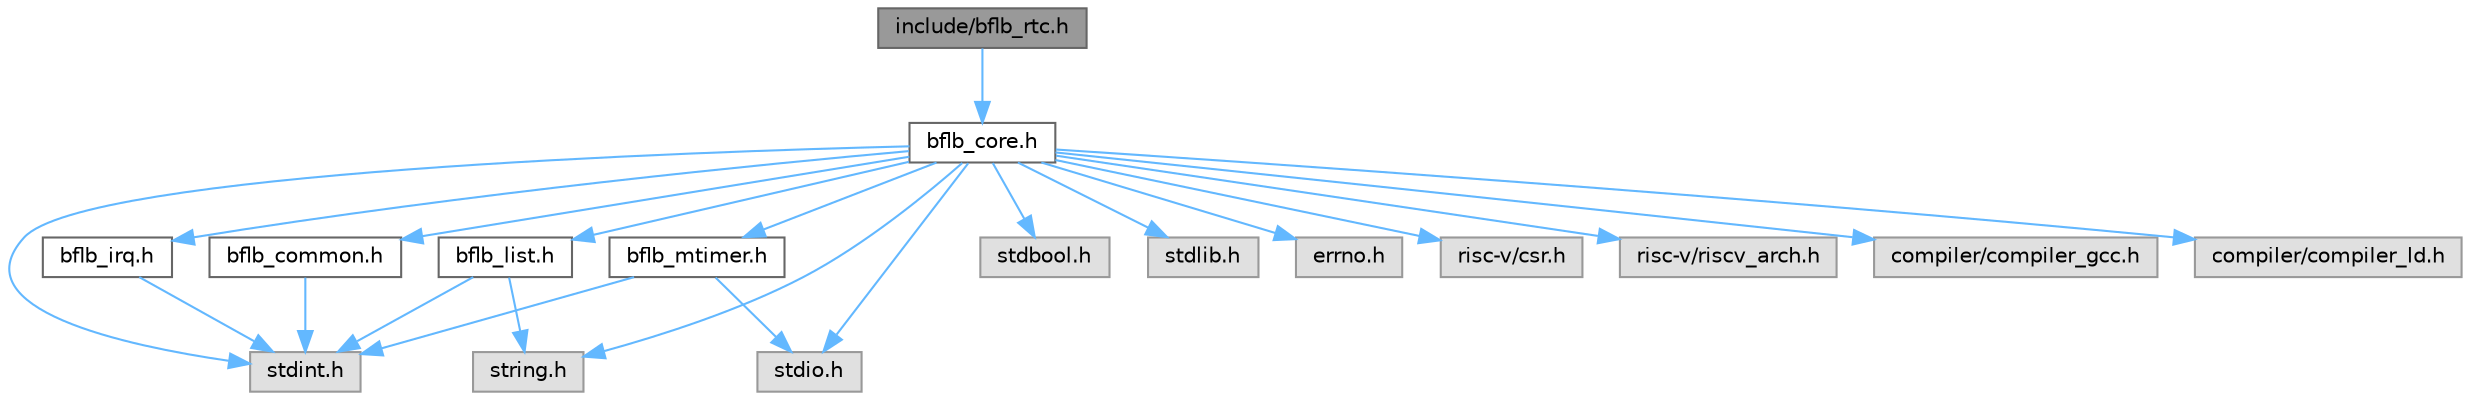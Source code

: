 digraph "include/bflb_rtc.h"
{
 // LATEX_PDF_SIZE
  bgcolor="transparent";
  edge [fontname=Helvetica,fontsize=10,labelfontname=Helvetica,labelfontsize=10];
  node [fontname=Helvetica,fontsize=10,shape=box,height=0.2,width=0.4];
  Node1 [label="include/bflb_rtc.h",height=0.2,width=0.4,color="gray40", fillcolor="grey60", style="filled", fontcolor="black",tooltip=" "];
  Node1 -> Node2 [color="steelblue1",style="solid"];
  Node2 [label="bflb_core.h",height=0.2,width=0.4,color="grey40", fillcolor="white", style="filled",URL="$bflb__core_8h.html",tooltip=" "];
  Node2 -> Node3 [color="steelblue1",style="solid"];
  Node3 [label="stdint.h",height=0.2,width=0.4,color="grey60", fillcolor="#E0E0E0", style="filled",tooltip=" "];
  Node2 -> Node4 [color="steelblue1",style="solid"];
  Node4 [label="string.h",height=0.2,width=0.4,color="grey60", fillcolor="#E0E0E0", style="filled",tooltip=" "];
  Node2 -> Node5 [color="steelblue1",style="solid"];
  Node5 [label="stdbool.h",height=0.2,width=0.4,color="grey60", fillcolor="#E0E0E0", style="filled",tooltip=" "];
  Node2 -> Node6 [color="steelblue1",style="solid"];
  Node6 [label="stdio.h",height=0.2,width=0.4,color="grey60", fillcolor="#E0E0E0", style="filled",tooltip=" "];
  Node2 -> Node7 [color="steelblue1",style="solid"];
  Node7 [label="stdlib.h",height=0.2,width=0.4,color="grey60", fillcolor="#E0E0E0", style="filled",tooltip=" "];
  Node2 -> Node8 [color="steelblue1",style="solid"];
  Node8 [label="errno.h",height=0.2,width=0.4,color="grey60", fillcolor="#E0E0E0", style="filled",tooltip=" "];
  Node2 -> Node9 [color="steelblue1",style="solid"];
  Node9 [label="risc-v/csr.h",height=0.2,width=0.4,color="grey60", fillcolor="#E0E0E0", style="filled",tooltip=" "];
  Node2 -> Node10 [color="steelblue1",style="solid"];
  Node10 [label="risc-v/riscv_arch.h",height=0.2,width=0.4,color="grey60", fillcolor="#E0E0E0", style="filled",tooltip=" "];
  Node2 -> Node11 [color="steelblue1",style="solid"];
  Node11 [label="compiler/compiler_gcc.h",height=0.2,width=0.4,color="grey60", fillcolor="#E0E0E0", style="filled",tooltip=" "];
  Node2 -> Node12 [color="steelblue1",style="solid"];
  Node12 [label="compiler/compiler_ld.h",height=0.2,width=0.4,color="grey60", fillcolor="#E0E0E0", style="filled",tooltip=" "];
  Node2 -> Node13 [color="steelblue1",style="solid"];
  Node13 [label="bflb_list.h",height=0.2,width=0.4,color="grey40", fillcolor="white", style="filled",URL="$bflb__list_8h.html",tooltip=" "];
  Node13 -> Node4 [color="steelblue1",style="solid"];
  Node13 -> Node3 [color="steelblue1",style="solid"];
  Node2 -> Node14 [color="steelblue1",style="solid"];
  Node14 [label="bflb_mtimer.h",height=0.2,width=0.4,color="grey40", fillcolor="white", style="filled",URL="$bflb__mtimer_8h.html",tooltip=" "];
  Node14 -> Node3 [color="steelblue1",style="solid"];
  Node14 -> Node6 [color="steelblue1",style="solid"];
  Node2 -> Node15 [color="steelblue1",style="solid"];
  Node15 [label="bflb_irq.h",height=0.2,width=0.4,color="grey40", fillcolor="white", style="filled",URL="$bflb__irq_8h.html",tooltip=" "];
  Node15 -> Node3 [color="steelblue1",style="solid"];
  Node2 -> Node16 [color="steelblue1",style="solid"];
  Node16 [label="bflb_common.h",height=0.2,width=0.4,color="grey40", fillcolor="white", style="filled",URL="$bflb__common_8h.html",tooltip=" "];
  Node16 -> Node3 [color="steelblue1",style="solid"];
}
